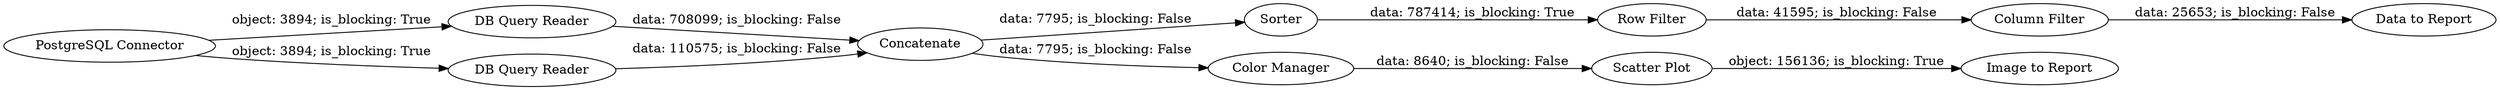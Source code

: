 digraph {
	"7337320102556756564_14" [label="Scatter Plot"]
	"7337320102556756564_9" [label="Row Filter"]
	"7337320102556756564_2" [label="DB Query Reader"]
	"7337320102556756564_17" [label="Image to Report"]
	"7337320102556756564_1" [label="PostgreSQL Connector"]
	"7337320102556756564_5" [label=Sorter]
	"7337320102556756564_16" [label="Color Manager"]
	"7337320102556756564_10" [label="Data to Report"]
	"7337320102556756564_11" [label="Column Filter"]
	"7337320102556756564_3" [label="DB Query Reader"]
	"7337320102556756564_4" [label=Concatenate]
	"7337320102556756564_14" -> "7337320102556756564_17" [label="object: 156136; is_blocking: True"]
	"7337320102556756564_2" -> "7337320102556756564_4" [label="data: 708099; is_blocking: False"]
	"7337320102556756564_4" -> "7337320102556756564_16" [label="data: 7795; is_blocking: False"]
	"7337320102556756564_5" -> "7337320102556756564_9" [label="data: 787414; is_blocking: True"]
	"7337320102556756564_4" -> "7337320102556756564_5" [label="data: 7795; is_blocking: False"]
	"7337320102556756564_9" -> "7337320102556756564_11" [label="data: 41595; is_blocking: False"]
	"7337320102556756564_3" -> "7337320102556756564_4" [label="data: 110575; is_blocking: False"]
	"7337320102556756564_16" -> "7337320102556756564_14" [label="data: 8640; is_blocking: False"]
	"7337320102556756564_1" -> "7337320102556756564_3" [label="object: 3894; is_blocking: True"]
	"7337320102556756564_1" -> "7337320102556756564_2" [label="object: 3894; is_blocking: True"]
	"7337320102556756564_11" -> "7337320102556756564_10" [label="data: 25653; is_blocking: False"]
	rankdir=LR
}
